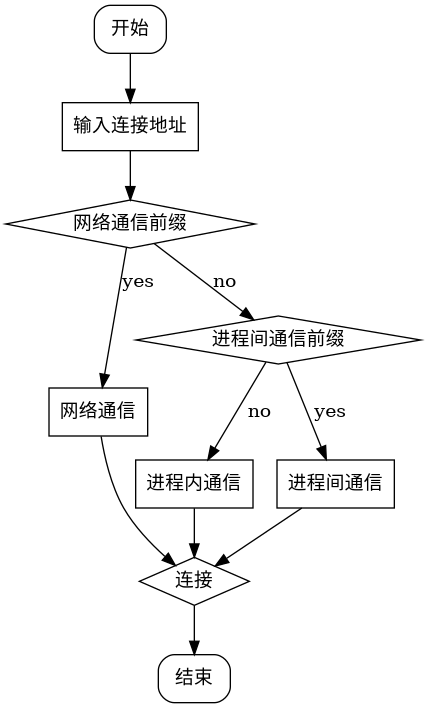 @startuml 流程图
digraph flowchart {
    node[shape="box", style="rounded"]
        开始; 结束;
    node[shape="box", style=""]
        输入连接地址;进程内通信;进程间通信;网络通信;
    node[shape="diamond", style=""]
        网络通信前缀; 进程间通信前缀;
    开始 -> 输入连接地址;
    输入连接地址 -> 网络通信前缀;
    网络通信前缀 -> 网络通信[label="yes"];
    网络通信前缀 -> 进程间通信前缀[label="no"]
    进程间通信前缀 -> 进程间通信[label="yes"]
    进程间通信前缀 -> 进程内通信[label="no"]
    进程间通信 -> 连接
    进程内通信 -> 连接
    网络通信 -> 连接
    连接 -> 结束
}
@enduml